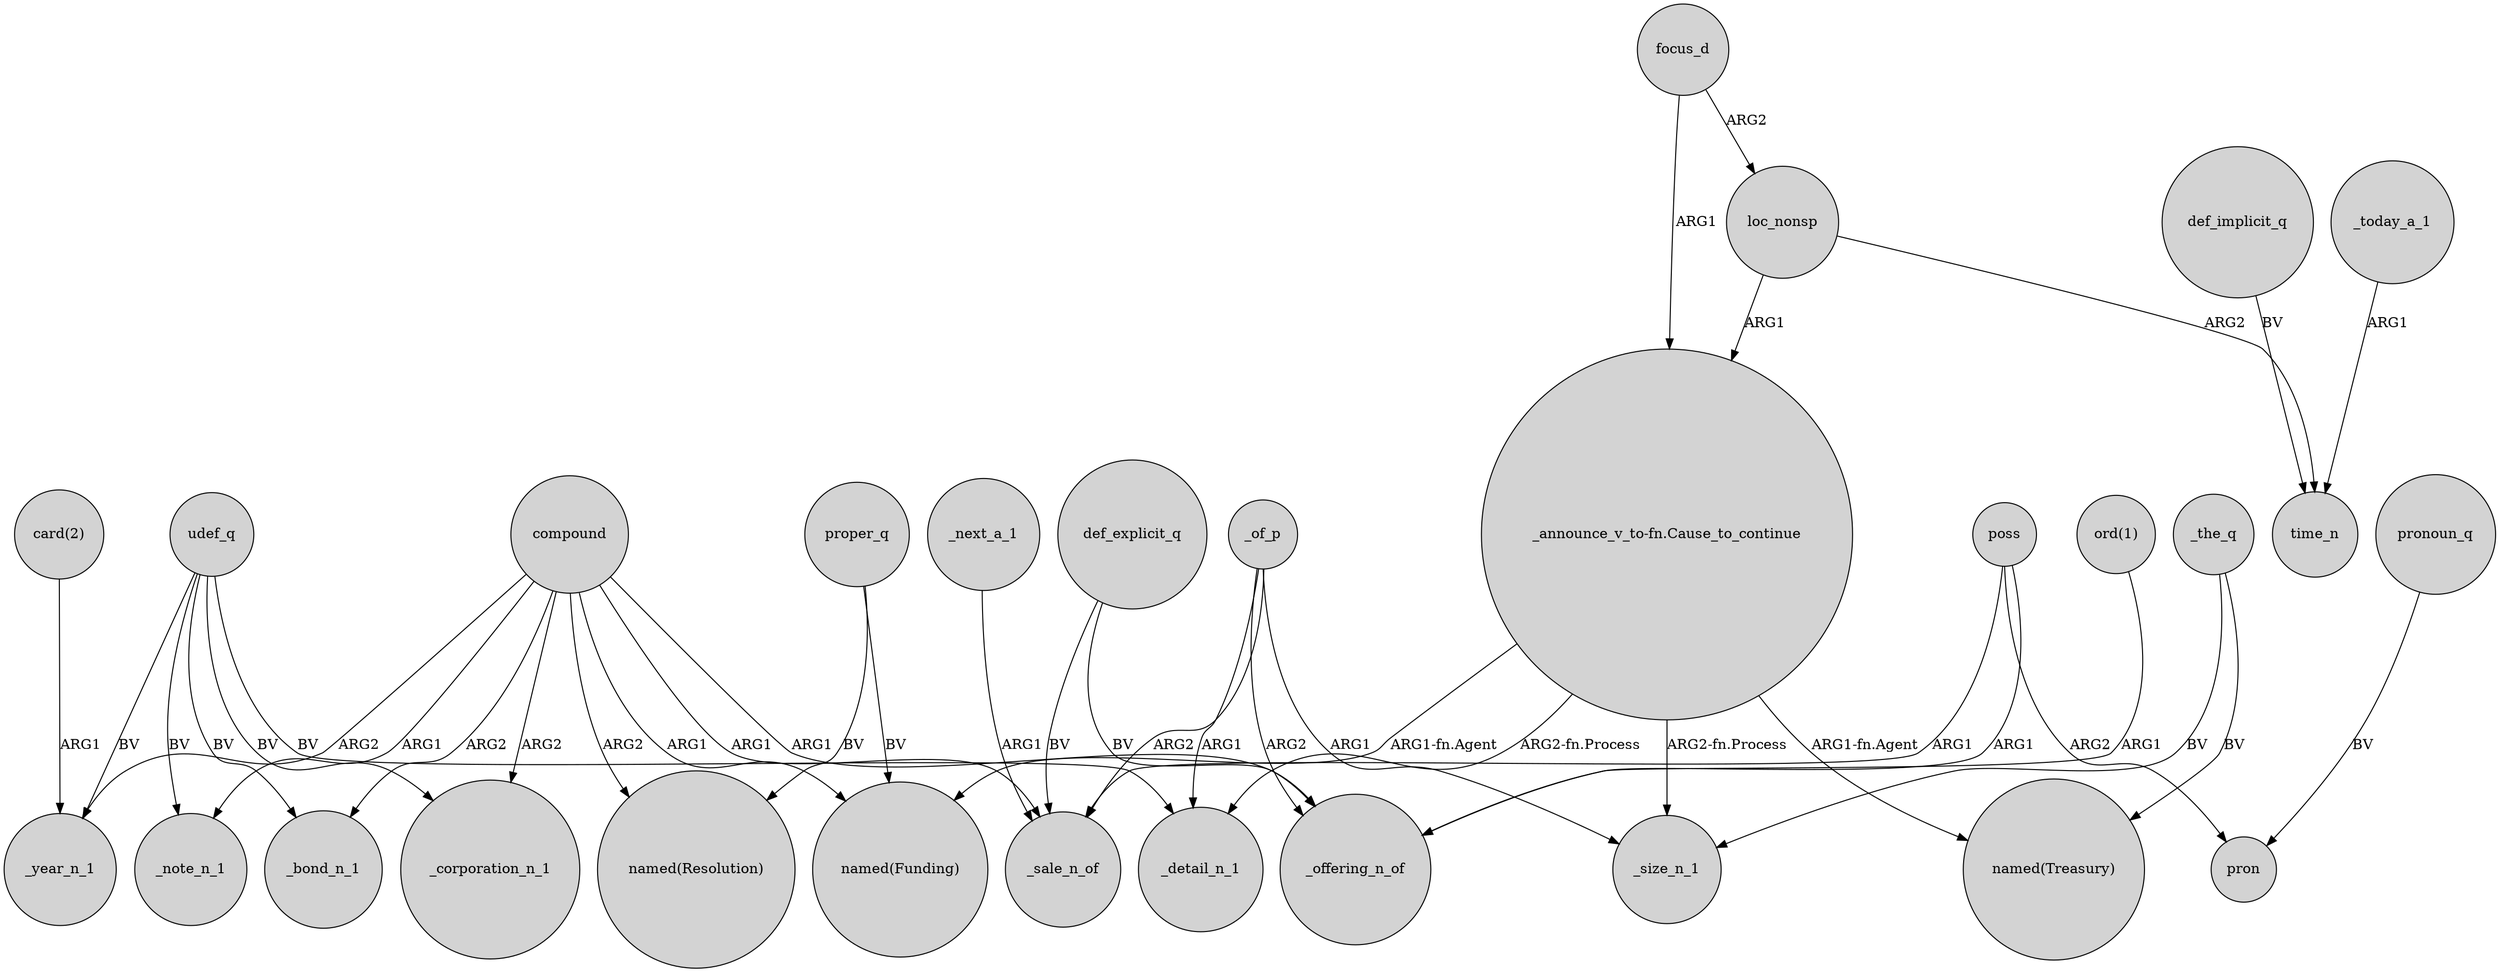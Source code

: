 digraph {
	node [shape=circle style=filled]
	"_announce_v_to-fn.Cause_to_continue" -> "named(Funding)" [label="ARG1-fn.Agent"]
	compound -> "named(Funding)" [label=ARG1]
	udef_q -> _bond_n_1 [label=BV]
	loc_nonsp -> "_announce_v_to-fn.Cause_to_continue" [label=ARG1]
	_next_a_1 -> _sale_n_of [label=ARG1]
	_of_p -> _offering_n_of [label=ARG2]
	compound -> _offering_n_of [label=ARG1]
	"_announce_v_to-fn.Cause_to_continue" -> _size_n_1 [label="ARG2-fn.Process"]
	"ord(1)" -> _offering_n_of [label=ARG1]
	_of_p -> _sale_n_of [label=ARG2]
	udef_q -> _detail_n_1 [label=BV]
	compound -> _bond_n_1 [label=ARG2]
	focus_d -> loc_nonsp [label=ARG2]
	focus_d -> "_announce_v_to-fn.Cause_to_continue" [label=ARG1]
	proper_q -> "named(Resolution)" [label=BV]
	pronoun_q -> pron [label=BV]
	_of_p -> _detail_n_1 [label=ARG1]
	def_explicit_q -> _sale_n_of [label=BV]
	poss -> pron [label=ARG2]
	compound -> _year_n_1 [label=ARG2]
	"_announce_v_to-fn.Cause_to_continue" -> "named(Treasury)" [label="ARG1-fn.Agent"]
	def_explicit_q -> _offering_n_of [label=BV]
	proper_q -> "named(Funding)" [label=BV]
	udef_q -> _note_n_1 [label=BV]
	compound -> _note_n_1 [label=ARG1]
	"_announce_v_to-fn.Cause_to_continue" -> _detail_n_1 [label="ARG2-fn.Process"]
	poss -> _offering_n_of [label=ARG1]
	_of_p -> _size_n_1 [label=ARG1]
	compound -> _corporation_n_1 [label=ARG2]
	udef_q -> _corporation_n_1 [label=BV]
	_the_q -> "named(Treasury)" [label=BV]
	_today_a_1 -> time_n [label=ARG1]
	udef_q -> _year_n_1 [label=BV]
	loc_nonsp -> time_n [label=ARG2]
	"card(2)" -> _year_n_1 [label=ARG1]
	def_implicit_q -> time_n [label=BV]
	compound -> "named(Resolution)" [label=ARG2]
	_the_q -> _size_n_1 [label=BV]
	poss -> _sale_n_of [label=ARG1]
	compound -> _sale_n_of [label=ARG1]
}
